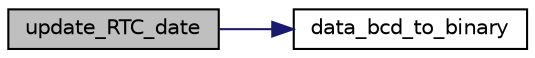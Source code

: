 digraph "update_RTC_date"
{
 // INTERACTIVE_SVG=YES
 // LATEX_PDF_SIZE
  bgcolor="transparent";
  edge [fontname="Helvetica",fontsize="10",labelfontname="Helvetica",labelfontsize="10"];
  node [fontname="Helvetica",fontsize="10",shape=record];
  rankdir="LR";
  Node10 [label="update_RTC_date",height=0.2,width=0.4,color="black", fillcolor="grey75", style="filled", fontcolor="black",tooltip="Updates the currently date when an update interrupt is recieved."];
  Node10 -> Node11 [color="midnightblue",fontsize="10",style="solid",fontname="Helvetica"];
  Node11 [label="data_bcd_to_binary",height=0.2,width=0.4,color="black",URL="$rtc_8c.html#a57bc32eb833cd2002811512d2b90d911",tooltip=" "];
}
